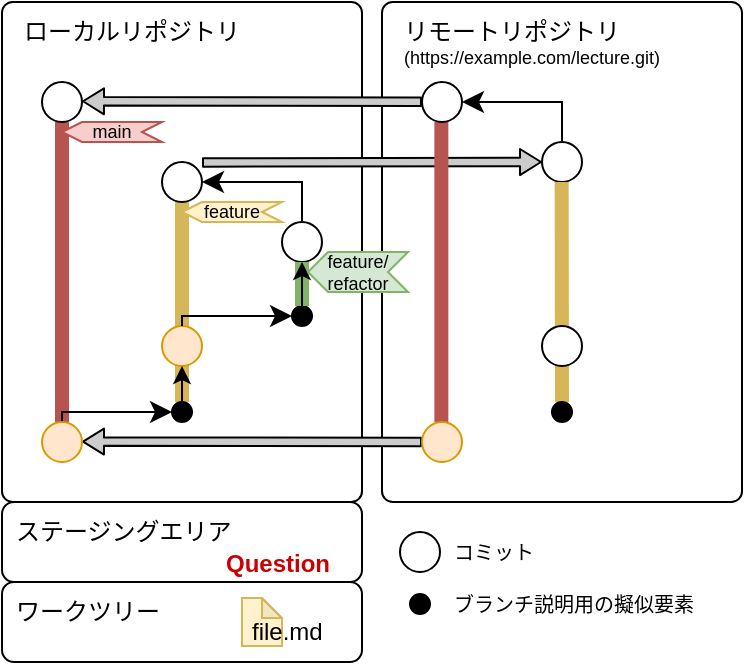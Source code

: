 <mxfile>
    <diagram id="VqkV4uniLA5KdD8Gq_1A" name="ページ1">
        <mxGraphModel dx="532" dy="451" grid="1" gridSize="10" guides="1" tooltips="1" connect="1" arrows="1" fold="1" page="1" pageScale="1" pageWidth="827" pageHeight="1169" math="0" shadow="0">
            <root>
                <mxCell id="0"/>
                <mxCell id="1" parent="0"/>
                <mxCell id="3" value="" style="rounded=1;whiteSpace=wrap;html=1;arcSize=3;movable=1;resizable=1;rotatable=1;deletable=1;editable=1;locked=0;connectable=1;" parent="1" vertex="1">
                    <mxGeometry x="80" y="290" width="180" height="250" as="geometry"/>
                </mxCell>
                <mxCell id="44" style="edgeStyle=none;html=1;exitX=0.5;exitY=1;exitDx=0;exitDy=0;endArrow=none;endFill=0;strokeWidth=7;fillColor=#fff2cc;strokeColor=#d6b656;entryX=0.5;entryY=0;entryDx=0;entryDy=0;" parent="1" source="21" target="11" edge="1">
                    <mxGeometry relative="1" as="geometry">
                        <mxPoint x="165" y="390" as="sourcePoint"/>
                        <mxPoint x="165.34" y="450" as="targetPoint"/>
                    </mxGeometry>
                </mxCell>
                <mxCell id="6" value="" style="rounded=1;whiteSpace=wrap;html=1;arcSize=15;movable=0;resizable=0;rotatable=0;deletable=0;editable=0;locked=1;connectable=0;" parent="1" vertex="1">
                    <mxGeometry x="80" y="580" width="180" height="40" as="geometry"/>
                </mxCell>
                <mxCell id="5" value="" style="rounded=1;whiteSpace=wrap;html=1;arcSize=15;movable=0;resizable=0;rotatable=0;deletable=0;editable=0;locked=1;connectable=0;" parent="1" vertex="1">
                    <mxGeometry x="80" y="540" width="180" height="40" as="geometry"/>
                </mxCell>
                <mxCell id="7" value="" style="rounded=1;whiteSpace=wrap;html=1;arcSize=3;movable=1;resizable=1;rotatable=1;deletable=1;editable=1;locked=0;connectable=1;" parent="1" vertex="1">
                    <mxGeometry x="270" y="290" width="180" height="250" as="geometry"/>
                </mxCell>
                <mxCell id="10" value="" style="ellipse;whiteSpace=wrap;html=1;fillColor=#ffe6cc;strokeColor=#d79b00;" parent="1" vertex="1">
                    <mxGeometry x="160" y="452" width="20" height="20" as="geometry"/>
                </mxCell>
                <mxCell id="19" style="edgeStyle=none;html=1;exitX=0.5;exitY=0;exitDx=0;exitDy=0;entryX=0.5;entryY=1;entryDx=0;entryDy=0;" parent="1" source="11" target="10" edge="1">
                    <mxGeometry relative="1" as="geometry"/>
                </mxCell>
                <mxCell id="11" value="" style="ellipse;whiteSpace=wrap;html=1;fillColor=#000000;" parent="1" vertex="1">
                    <mxGeometry x="165" y="490" width="10" height="10" as="geometry"/>
                </mxCell>
                <mxCell id="13" value="" style="ellipse;whiteSpace=wrap;html=1;" parent="1" vertex="1">
                    <mxGeometry x="220" y="400" width="20" height="20" as="geometry"/>
                </mxCell>
                <mxCell id="14" value="" style="ellipse;whiteSpace=wrap;html=1;fillColor=#000000;" parent="1" vertex="1">
                    <mxGeometry x="225" y="442" width="10" height="10" as="geometry"/>
                </mxCell>
                <mxCell id="21" value="" style="ellipse;whiteSpace=wrap;html=1;" parent="1" vertex="1">
                    <mxGeometry x="160" y="370" width="20" height="20" as="geometry"/>
                </mxCell>
                <mxCell id="23" value="" style="edgeStyle=segmentEdgeStyle;endArrow=classic;html=1;curved=0;rounded=0;endSize=8;startSize=8;exitX=0.5;exitY=0;exitDx=0;exitDy=0;entryX=1;entryY=0.5;entryDx=0;entryDy=0;" parent="1" source="13" target="21" edge="1">
                    <mxGeometry width="50" height="50" relative="1" as="geometry">
                        <mxPoint x="-30" y="390" as="sourcePoint"/>
                        <mxPoint x="20" y="340" as="targetPoint"/>
                        <Array as="points">
                            <mxPoint x="230" y="380"/>
                        </Array>
                    </mxGeometry>
                </mxCell>
                <mxCell id="30" value="" style="ellipse;whiteSpace=wrap;html=1;" parent="1" vertex="1">
                    <mxGeometry x="350" y="360" width="20" height="20" as="geometry"/>
                </mxCell>
                <mxCell id="32" value="" style="edgeStyle=segmentEdgeStyle;endArrow=classic;html=1;curved=0;rounded=0;endSize=8;startSize=8;exitX=0.5;exitY=0;exitDx=0;exitDy=0;entryX=1;entryY=0.5;entryDx=0;entryDy=0;" parent="1" edge="1">
                    <mxGeometry width="50" height="50" relative="1" as="geometry">
                        <mxPoint x="360" y="360" as="sourcePoint"/>
                        <mxPoint x="310" y="340" as="targetPoint"/>
                        <Array as="points">
                            <mxPoint x="360" y="340"/>
                        </Array>
                    </mxGeometry>
                </mxCell>
                <mxCell id="33" value="" style="shape=flexArrow;endArrow=classic;html=1;width=4.186;endSize=3.163;endWidth=7.82;fillColor=#CCCCCC;" parent="1" edge="1">
                    <mxGeometry width="50" height="50" relative="1" as="geometry">
                        <mxPoint x="290" y="510" as="sourcePoint"/>
                        <mxPoint x="120" y="509.77" as="targetPoint"/>
                    </mxGeometry>
                </mxCell>
                <mxCell id="34" value="" style="shape=flexArrow;endArrow=classic;html=1;width=4.186;endSize=3.163;endWidth=7.82;fillColor=#CCCCCC;" parent="1" edge="1">
                    <mxGeometry width="50" height="50" relative="1" as="geometry">
                        <mxPoint x="180" y="370.23" as="sourcePoint"/>
                        <mxPoint x="350" y="370" as="targetPoint"/>
                    </mxGeometry>
                </mxCell>
                <mxCell id="43" style="edgeStyle=none;html=1;exitX=0.5;exitY=1;exitDx=0;exitDy=0;entryX=0.5;entryY=0;entryDx=0;entryDy=0;endArrow=none;endFill=0;strokeWidth=7;fillColor=#f8cecc;strokeColor=#b85450;" parent="1" source="35" target="9" edge="1">
                    <mxGeometry relative="1" as="geometry"/>
                </mxCell>
                <mxCell id="37" value="" style="shape=flexArrow;endArrow=classic;html=1;width=4.186;endSize=3.163;endWidth=7.82;fillColor=#CCCCCC;" parent="1" edge="1">
                    <mxGeometry width="50" height="50" relative="1" as="geometry">
                        <mxPoint x="290" y="339.86" as="sourcePoint"/>
                        <mxPoint x="120" y="339.63" as="targetPoint"/>
                    </mxGeometry>
                </mxCell>
                <mxCell id="38" value="ローカルリポジトリ" style="text;html=1;align=center;verticalAlign=middle;whiteSpace=wrap;rounded=0;" parent="1" vertex="1">
                    <mxGeometry x="80" y="290" width="130" height="30" as="geometry"/>
                </mxCell>
                <mxCell id="39" value="リモートリポジトリ" style="text;html=1;align=center;verticalAlign=middle;whiteSpace=wrap;rounded=0;" parent="1" vertex="1">
                    <mxGeometry x="270" y="290" width="130" height="30" as="geometry"/>
                </mxCell>
                <mxCell id="41" value="ワークツリー" style="text;html=1;align=left;verticalAlign=middle;whiteSpace=wrap;rounded=0;" parent="1" vertex="1">
                    <mxGeometry x="85" y="580" width="90" height="30" as="geometry"/>
                </mxCell>
                <mxCell id="45" style="edgeStyle=none;html=1;endArrow=none;endFill=0;strokeWidth=7;fillColor=#d5e8d4;strokeColor=#82b366;entryX=0.5;entryY=0;entryDx=0;entryDy=0;exitX=0.5;exitY=1;exitDx=0;exitDy=0;" parent="1" edge="1">
                    <mxGeometry relative="1" as="geometry">
                        <mxPoint x="230" y="420.0" as="sourcePoint"/>
                        <mxPoint x="230" y="442" as="targetPoint"/>
                    </mxGeometry>
                </mxCell>
                <mxCell id="20" style="edgeStyle=none;html=1;entryX=0.5;entryY=1;entryDx=0;entryDy=0;" parent="1" source="14" target="13" edge="1">
                    <mxGeometry relative="1" as="geometry"/>
                </mxCell>
                <mxCell id="18" value="" style="edgeStyle=segmentEdgeStyle;endArrow=classic;html=1;curved=0;rounded=0;endSize=8;startSize=8;exitX=0.5;exitY=0;exitDx=0;exitDy=0;entryX=0;entryY=0.5;entryDx=0;entryDy=0;" parent="1" edge="1">
                    <mxGeometry width="50" height="50" relative="1" as="geometry">
                        <mxPoint x="170" y="452" as="sourcePoint"/>
                        <mxPoint x="225" y="447" as="targetPoint"/>
                        <Array as="points">
                            <mxPoint x="170" y="447"/>
                        </Array>
                    </mxGeometry>
                </mxCell>
                <mxCell id="17" value="" style="edgeStyle=segmentEdgeStyle;endArrow=classic;html=1;curved=0;rounded=0;endSize=8;startSize=8;exitX=0.5;exitY=0;exitDx=0;exitDy=0;entryX=0;entryY=0.5;entryDx=0;entryDy=0;" parent="1" source="9" target="11" edge="1">
                    <mxGeometry width="50" height="50" relative="1" as="geometry">
                        <mxPoint x="190" y="440" as="sourcePoint"/>
                        <mxPoint x="160" y="490" as="targetPoint"/>
                        <Array as="points">
                            <mxPoint x="110" y="495"/>
                        </Array>
                    </mxGeometry>
                </mxCell>
                <mxCell id="46" style="edgeStyle=none;html=1;exitX=0.5;exitY=1;exitDx=0;exitDy=0;entryX=0.5;entryY=0;entryDx=0;entryDy=0;endArrow=none;endFill=0;strokeWidth=7;fillColor=#f8cecc;strokeColor=#b85450;" parent="1" edge="1">
                    <mxGeometry relative="1" as="geometry">
                        <mxPoint x="299.68" y="350" as="sourcePoint"/>
                        <mxPoint x="299.68" y="500" as="targetPoint"/>
                    </mxGeometry>
                </mxCell>
                <mxCell id="2" value="" style="ellipse;whiteSpace=wrap;html=1;fillColor=#ffe6cc;strokeColor=#d79b00;" parent="1" vertex="1">
                    <mxGeometry x="290" y="500" width="20" height="20" as="geometry"/>
                </mxCell>
                <mxCell id="9" value="" style="ellipse;whiteSpace=wrap;html=1;fillColor=#ffe6cc;strokeColor=#d79b00;" parent="1" vertex="1">
                    <mxGeometry x="100" y="500" width="20" height="20" as="geometry"/>
                </mxCell>
                <mxCell id="31" value="" style="ellipse;whiteSpace=wrap;html=1;" parent="1" vertex="1">
                    <mxGeometry x="290" y="330" width="20" height="20" as="geometry"/>
                </mxCell>
                <mxCell id="35" value="" style="ellipse;whiteSpace=wrap;html=1;" parent="1" vertex="1">
                    <mxGeometry x="100" y="330" width="20" height="20" as="geometry"/>
                </mxCell>
                <mxCell id="47" style="edgeStyle=none;html=1;exitX=0.5;exitY=1;exitDx=0;exitDy=0;endArrow=none;endFill=0;strokeWidth=7;fillColor=#fff2cc;strokeColor=#d6b656;entryX=0.5;entryY=0;entryDx=0;entryDy=0;" parent="1" target="48" edge="1">
                    <mxGeometry relative="1" as="geometry">
                        <mxPoint x="359.82" y="380" as="sourcePoint"/>
                        <mxPoint x="359.82" y="480" as="targetPoint"/>
                    </mxGeometry>
                </mxCell>
                <mxCell id="48" value="" style="ellipse;whiteSpace=wrap;html=1;fillColor=#000000;" parent="1" vertex="1">
                    <mxGeometry x="355" y="490" width="10" height="10" as="geometry"/>
                </mxCell>
                <mxCell id="49" value="" style="ellipse;whiteSpace=wrap;html=1;" parent="1" vertex="1">
                    <mxGeometry x="350" y="452" width="20" height="20" as="geometry"/>
                </mxCell>
                <mxCell id="52" value="&lt;font style=&quot;font-size: 9px;&quot;&gt;(https://example.com/lecture.git)&lt;/font&gt;" style="text;html=1;align=left;verticalAlign=middle;whiteSpace=wrap;rounded=0;" parent="1" vertex="1">
                    <mxGeometry x="279" y="302" width="140" height="30" as="geometry"/>
                </mxCell>
                <mxCell id="56" value="main" style="shape=step;perimeter=stepPerimeter;whiteSpace=wrap;html=1;fixedSize=1;direction=west;size=10;fillColor=#f8cecc;strokeColor=#b85450;fontSize=9;" parent="1" vertex="1">
                    <mxGeometry x="110" y="350" width="50" height="10" as="geometry"/>
                </mxCell>
                <mxCell id="57" value="feature" style="shape=step;perimeter=stepPerimeter;whiteSpace=wrap;html=1;fixedSize=1;direction=west;size=10;fillColor=#fff2cc;strokeColor=#d6b656;fontSize=9;" parent="1" vertex="1">
                    <mxGeometry x="170" y="390" width="50" height="10" as="geometry"/>
                </mxCell>
                <mxCell id="58" value="feature/&lt;div&gt;refactor&lt;/div&gt;" style="shape=step;perimeter=stepPerimeter;whiteSpace=wrap;html=1;fixedSize=1;direction=west;size=10;fillColor=#d5e8d4;strokeColor=#82b366;fontSize=9;" parent="1" vertex="1">
                    <mxGeometry x="233" y="415" width="50" height="20" as="geometry"/>
                </mxCell>
                <mxCell id="59" value="" style="ellipse;whiteSpace=wrap;html=1;" parent="1" vertex="1">
                    <mxGeometry x="279" y="555" width="20" height="20" as="geometry"/>
                </mxCell>
                <mxCell id="60" value="コミット" style="text;html=1;align=left;verticalAlign=middle;whiteSpace=wrap;rounded=0;fontSize=10;" parent="1" vertex="1">
                    <mxGeometry x="304" y="550" width="70" height="30" as="geometry"/>
                </mxCell>
                <mxCell id="61" value="" style="ellipse;whiteSpace=wrap;html=1;fillColor=#000000;direction=south;" parent="1" vertex="1">
                    <mxGeometry x="284" y="586" width="10" height="10" as="geometry"/>
                </mxCell>
                <mxCell id="62" value="ブランチ説明用の擬似要素" style="text;html=1;align=left;verticalAlign=middle;whiteSpace=wrap;rounded=0;fontSize=10;" parent="1" vertex="1">
                    <mxGeometry x="304" y="576" width="136" height="30" as="geometry"/>
                </mxCell>
                <mxCell id="64" value="&lt;b&gt;&lt;font style=&quot;font-size: 12px; color: rgb(204, 0, 0);&quot;&gt;Question&lt;/font&gt;&lt;/b&gt;" style="text;html=1;align=left;verticalAlign=middle;whiteSpace=wrap;rounded=0;fontSize=10;fontColor=light-dark(#c20505, #ededed);" parent="1" vertex="1">
                    <mxGeometry x="190" y="556" width="70" height="30" as="geometry"/>
                </mxCell>
                <mxCell id="66" value="ステージングエリア" style="text;html=1;align=left;verticalAlign=middle;whiteSpace=wrap;rounded=0;" parent="1" vertex="1">
                    <mxGeometry x="85" y="540" width="115" height="30" as="geometry"/>
                </mxCell>
                <mxCell id="67" value="" style="shape=note;whiteSpace=wrap;html=1;backgroundOutline=1;darkOpacity=0.05;size=10;fillColor=#fff2cc;strokeColor=#d6b656;" vertex="1" parent="1">
                    <mxGeometry x="200" y="588" width="20" height="24" as="geometry"/>
                </mxCell>
                <mxCell id="68" value="file.md" style="text;html=1;align=left;verticalAlign=middle;whiteSpace=wrap;rounded=0;fontSize=12;" vertex="1" parent="1">
                    <mxGeometry x="202.5" y="590" width="55" height="30" as="geometry"/>
                </mxCell>
            </root>
        </mxGraphModel>
    </diagram>
</mxfile>